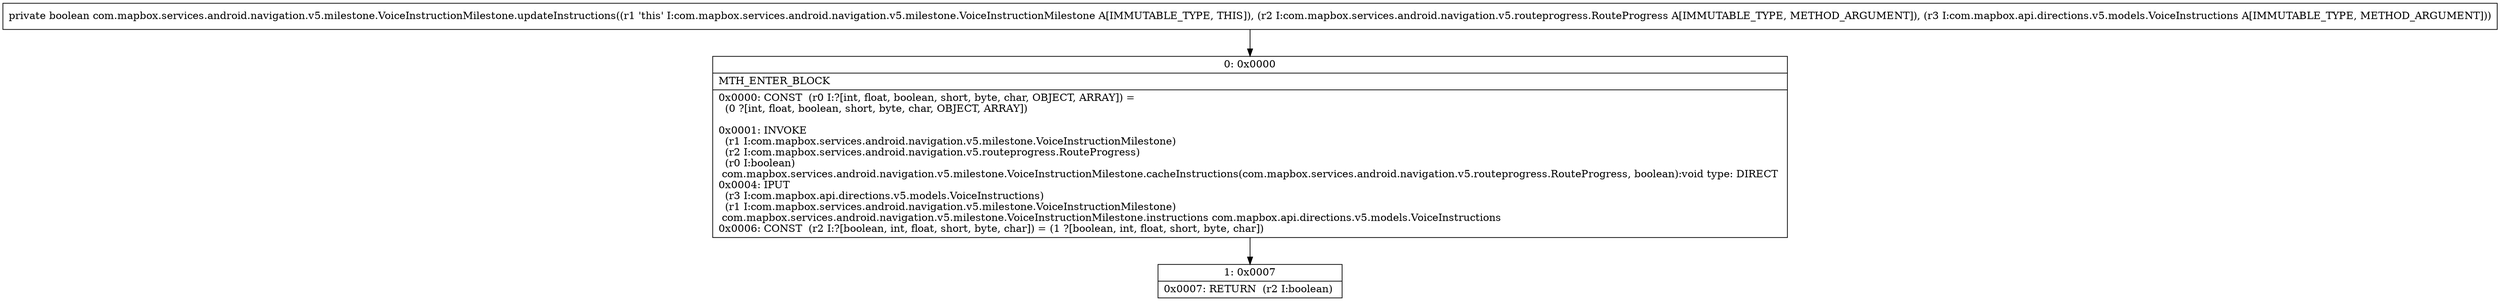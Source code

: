 digraph "CFG forcom.mapbox.services.android.navigation.v5.milestone.VoiceInstructionMilestone.updateInstructions(Lcom\/mapbox\/services\/android\/navigation\/v5\/routeprogress\/RouteProgress;Lcom\/mapbox\/api\/directions\/v5\/models\/VoiceInstructions;)Z" {
Node_0 [shape=record,label="{0\:\ 0x0000|MTH_ENTER_BLOCK\l|0x0000: CONST  (r0 I:?[int, float, boolean, short, byte, char, OBJECT, ARRAY]) = \l  (0 ?[int, float, boolean, short, byte, char, OBJECT, ARRAY])\l \l0x0001: INVOKE  \l  (r1 I:com.mapbox.services.android.navigation.v5.milestone.VoiceInstructionMilestone)\l  (r2 I:com.mapbox.services.android.navigation.v5.routeprogress.RouteProgress)\l  (r0 I:boolean)\l com.mapbox.services.android.navigation.v5.milestone.VoiceInstructionMilestone.cacheInstructions(com.mapbox.services.android.navigation.v5.routeprogress.RouteProgress, boolean):void type: DIRECT \l0x0004: IPUT  \l  (r3 I:com.mapbox.api.directions.v5.models.VoiceInstructions)\l  (r1 I:com.mapbox.services.android.navigation.v5.milestone.VoiceInstructionMilestone)\l com.mapbox.services.android.navigation.v5.milestone.VoiceInstructionMilestone.instructions com.mapbox.api.directions.v5.models.VoiceInstructions \l0x0006: CONST  (r2 I:?[boolean, int, float, short, byte, char]) = (1 ?[boolean, int, float, short, byte, char]) \l}"];
Node_1 [shape=record,label="{1\:\ 0x0007|0x0007: RETURN  (r2 I:boolean) \l}"];
MethodNode[shape=record,label="{private boolean com.mapbox.services.android.navigation.v5.milestone.VoiceInstructionMilestone.updateInstructions((r1 'this' I:com.mapbox.services.android.navigation.v5.milestone.VoiceInstructionMilestone A[IMMUTABLE_TYPE, THIS]), (r2 I:com.mapbox.services.android.navigation.v5.routeprogress.RouteProgress A[IMMUTABLE_TYPE, METHOD_ARGUMENT]), (r3 I:com.mapbox.api.directions.v5.models.VoiceInstructions A[IMMUTABLE_TYPE, METHOD_ARGUMENT])) }"];
MethodNode -> Node_0;
Node_0 -> Node_1;
}


